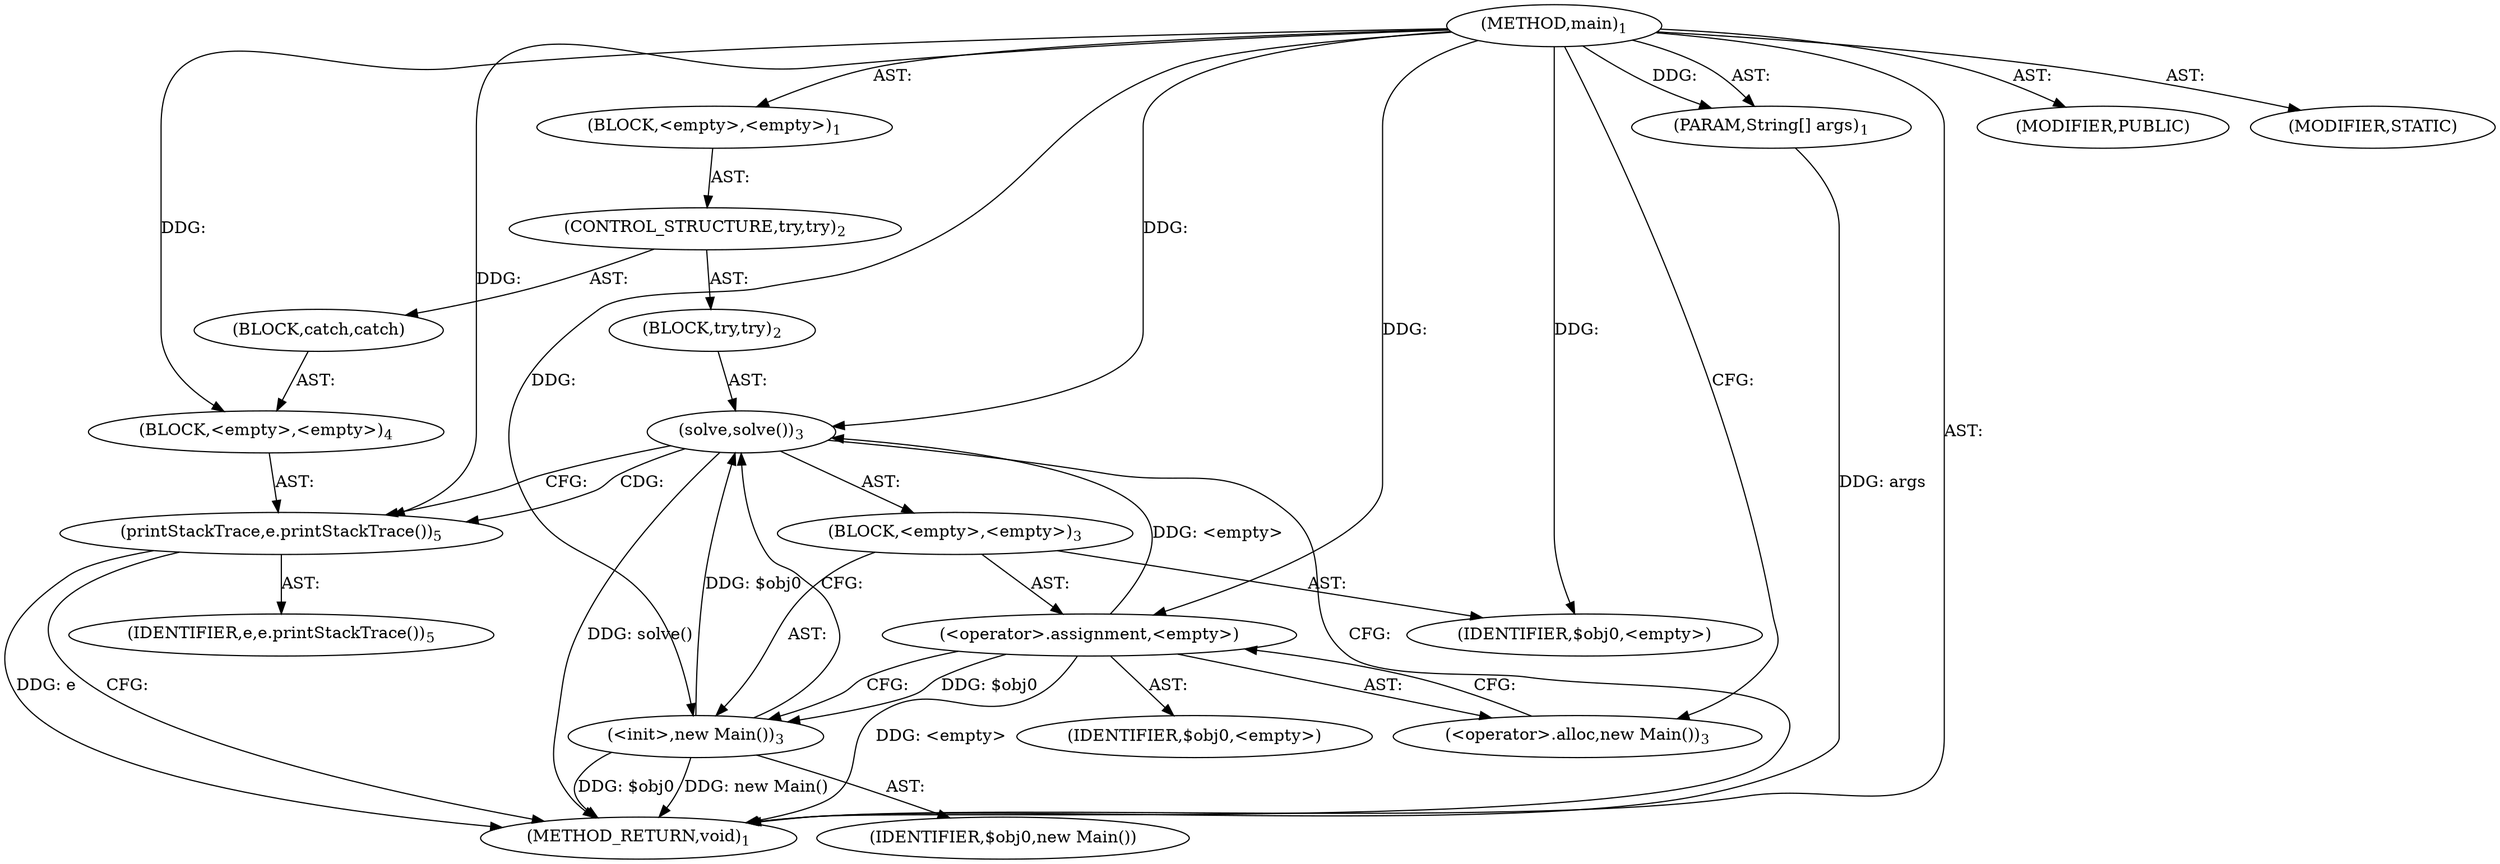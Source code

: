 digraph "main" {  
"17" [label = <(METHOD,main)<SUB>1</SUB>> ]
"18" [label = <(PARAM,String[] args)<SUB>1</SUB>> ]
"19" [label = <(BLOCK,&lt;empty&gt;,&lt;empty&gt;)<SUB>1</SUB>> ]
"20" [label = <(CONTROL_STRUCTURE,try,try)<SUB>2</SUB>> ]
"21" [label = <(BLOCK,try,try)<SUB>2</SUB>> ]
"22" [label = <(solve,solve())<SUB>3</SUB>> ]
"23" [label = <(BLOCK,&lt;empty&gt;,&lt;empty&gt;)<SUB>3</SUB>> ]
"24" [label = <(&lt;operator&gt;.assignment,&lt;empty&gt;)> ]
"25" [label = <(IDENTIFIER,$obj0,&lt;empty&gt;)> ]
"26" [label = <(&lt;operator&gt;.alloc,new Main())<SUB>3</SUB>> ]
"27" [label = <(&lt;init&gt;,new Main())<SUB>3</SUB>> ]
"28" [label = <(IDENTIFIER,$obj0,new Main())> ]
"29" [label = <(IDENTIFIER,$obj0,&lt;empty&gt;)> ]
"30" [label = <(BLOCK,catch,catch)> ]
"31" [label = <(BLOCK,&lt;empty&gt;,&lt;empty&gt;)<SUB>4</SUB>> ]
"32" [label = <(printStackTrace,e.printStackTrace())<SUB>5</SUB>> ]
"33" [label = <(IDENTIFIER,e,e.printStackTrace())<SUB>5</SUB>> ]
"34" [label = <(MODIFIER,PUBLIC)> ]
"35" [label = <(MODIFIER,STATIC)> ]
"36" [label = <(METHOD_RETURN,void)<SUB>1</SUB>> ]
  "17" -> "18"  [ label = "AST: "] 
  "17" -> "19"  [ label = "AST: "] 
  "17" -> "34"  [ label = "AST: "] 
  "17" -> "35"  [ label = "AST: "] 
  "17" -> "36"  [ label = "AST: "] 
  "19" -> "20"  [ label = "AST: "] 
  "20" -> "21"  [ label = "AST: "] 
  "20" -> "30"  [ label = "AST: "] 
  "21" -> "22"  [ label = "AST: "] 
  "22" -> "23"  [ label = "AST: "] 
  "23" -> "24"  [ label = "AST: "] 
  "23" -> "27"  [ label = "AST: "] 
  "23" -> "29"  [ label = "AST: "] 
  "24" -> "25"  [ label = "AST: "] 
  "24" -> "26"  [ label = "AST: "] 
  "27" -> "28"  [ label = "AST: "] 
  "30" -> "31"  [ label = "AST: "] 
  "31" -> "32"  [ label = "AST: "] 
  "32" -> "33"  [ label = "AST: "] 
  "22" -> "36"  [ label = "CFG: "] 
  "22" -> "32"  [ label = "CFG: "] 
  "32" -> "36"  [ label = "CFG: "] 
  "24" -> "27"  [ label = "CFG: "] 
  "27" -> "22"  [ label = "CFG: "] 
  "26" -> "24"  [ label = "CFG: "] 
  "17" -> "26"  [ label = "CFG: "] 
  "18" -> "36"  [ label = "DDG: args"] 
  "24" -> "36"  [ label = "DDG: &lt;empty&gt;"] 
  "27" -> "36"  [ label = "DDG: $obj0"] 
  "27" -> "36"  [ label = "DDG: new Main()"] 
  "22" -> "36"  [ label = "DDG: solve()"] 
  "32" -> "36"  [ label = "DDG: e"] 
  "17" -> "18"  [ label = "DDG: "] 
  "17" -> "31"  [ label = "DDG: "] 
  "24" -> "22"  [ label = "DDG: &lt;empty&gt;"] 
  "27" -> "22"  [ label = "DDG: $obj0"] 
  "17" -> "22"  [ label = "DDG: "] 
  "17" -> "24"  [ label = "DDG: "] 
  "17" -> "29"  [ label = "DDG: "] 
  "17" -> "32"  [ label = "DDG: "] 
  "24" -> "27"  [ label = "DDG: $obj0"] 
  "17" -> "27"  [ label = "DDG: "] 
  "22" -> "32"  [ label = "CDG: "] 
}
